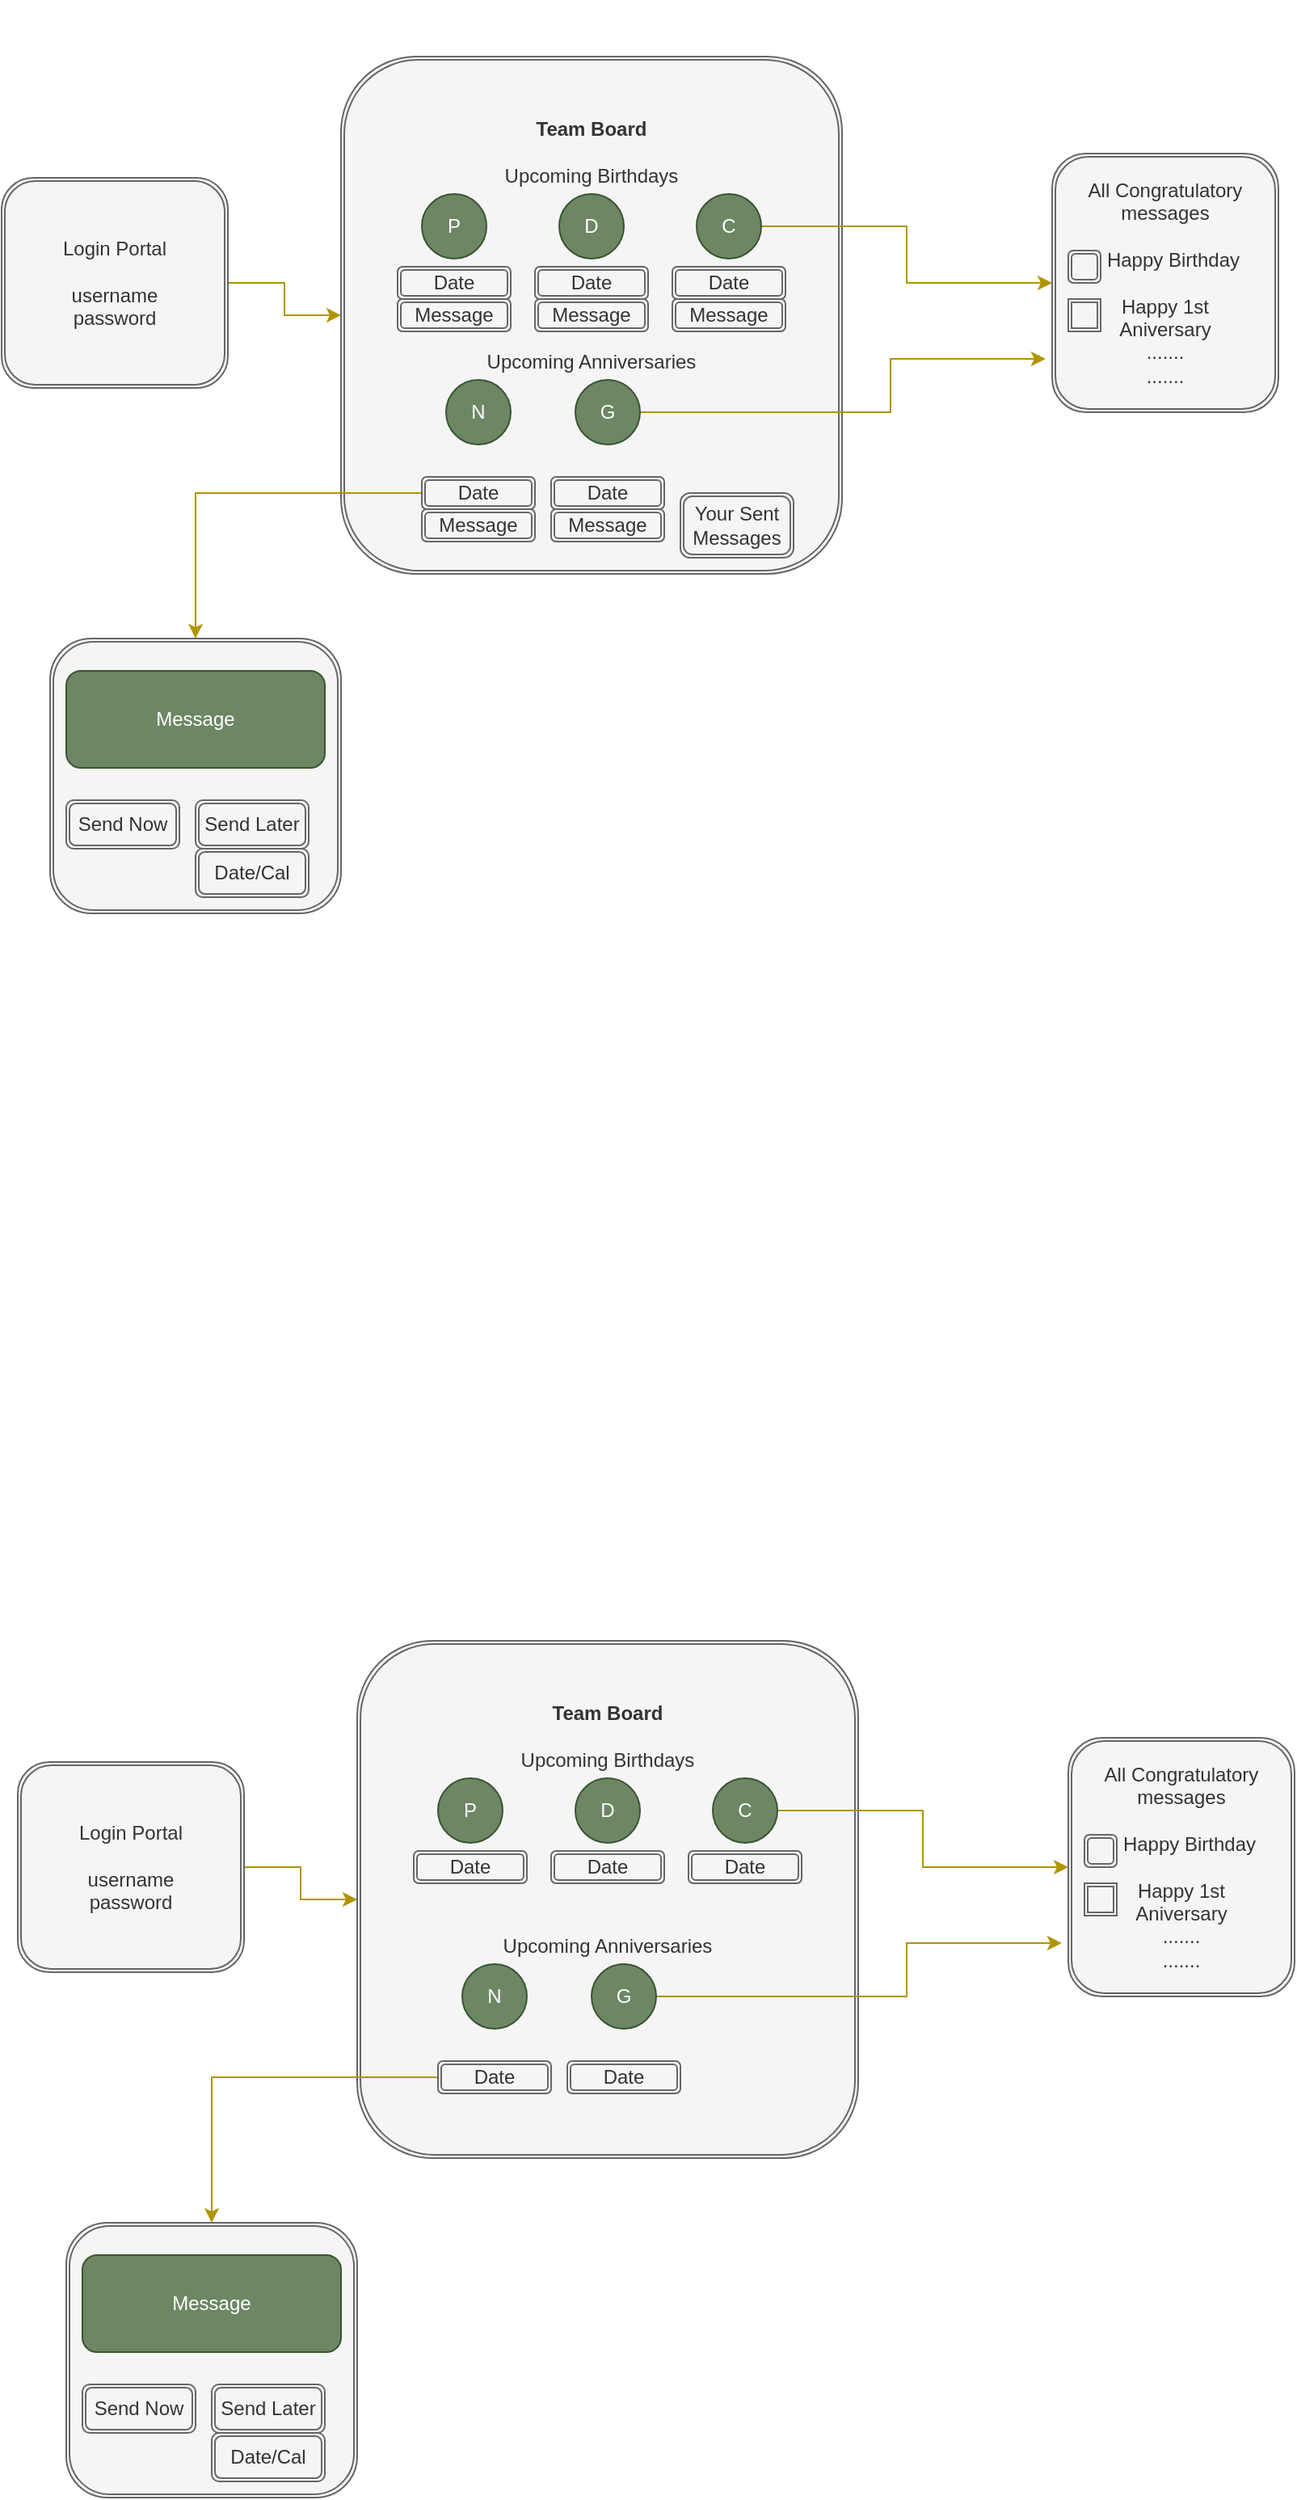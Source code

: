 <mxfile version="21.5.0" type="github">
  <diagram name="Page-1" id="fxDafucdL29lLGM7QGyY">
    <mxGraphModel dx="1026" dy="597" grid="1" gridSize="10" guides="1" tooltips="1" connect="1" arrows="1" fold="1" page="1" pageScale="1" pageWidth="850" pageHeight="1100" math="0" shadow="0">
      <root>
        <mxCell id="0" />
        <mxCell id="1" parent="0" />
        <mxCell id="RkuGG4i1Z3obvAiHPzJg-15" value="" style="edgeStyle=orthogonalEdgeStyle;rounded=0;orthogonalLoop=1;jettySize=auto;html=1;fillColor=#e3c800;strokeColor=#B09500;" edge="1" parent="1" source="SUSbd1eyr-Ai8PKLowZK-1" target="RkuGG4i1Z3obvAiHPzJg-3">
          <mxGeometry relative="1" as="geometry" />
        </mxCell>
        <mxCell id="SUSbd1eyr-Ai8PKLowZK-1" value="Login Portal&lt;br&gt;&lt;br&gt;username&lt;br&gt;password" style="shape=ext;double=1;rounded=1;whiteSpace=wrap;html=1;strokeColor=#666666;fillColor=#f5f5f5;fontColor=#333333;" parent="1" vertex="1">
          <mxGeometry x="20" y="245" width="140" height="130" as="geometry" />
        </mxCell>
        <mxCell id="RkuGG4i1Z3obvAiHPzJg-3" value="&lt;br&gt;&lt;br&gt;&lt;br&gt;&lt;br&gt;&lt;br&gt;&lt;b&gt;Team Board&lt;br&gt;&lt;br&gt;&lt;/b&gt;Upcoming Birthdays&lt;br style=&quot;--tw-border-spacing-x: 0; --tw-border-spacing-y: 0; --tw-translate-x: 0; --tw-translate-y: 0; --tw-rotate: 0; --tw-skew-x: 0; --tw-skew-y: 0; --tw-scale-x: 1; --tw-scale-y: 1; --tw-pan-x: ; --tw-pan-y: ; --tw-pinch-zoom: ; --tw-scroll-snap-strictness: proximity; --tw-ordinal: ; --tw-slashed-zero: ; --tw-numeric-figure: ; --tw-numeric-spacing: ; --tw-numeric-fraction: ; --tw-ring-inset: ; --tw-ring-offset-width: 0px; --tw-ring-offset-color: #fff; --tw-ring-color: rgb(59 130 246 / 0.5); --tw-ring-offset-shadow: 0 0 #0000; --tw-ring-shadow: 0 0 #0000; --tw-shadow: 0 0 #0000; --tw-shadow-colored: 0 0 #0000; --tw-blur: ; --tw-brightness: ; --tw-contrast: ; --tw-grayscale: ; --tw-hue-rotate: ; --tw-invert: ; --tw-saturate: ; --tw-sepia: ; --tw-drop-shadow: ; --tw-backdrop-blur: ; --tw-backdrop-brightness: ; --tw-backdrop-contrast: ; --tw-backdrop-grayscale: ; --tw-backdrop-hue-rotate: ; --tw-backdrop-invert: ; --tw-backdrop-opacity: ; --tw-backdrop-saturate: ; --tw-backdrop-sepia: ;&quot;&gt;&lt;br&gt;&lt;br&gt;&lt;br&gt;&lt;br&gt;&amp;nbsp; &amp;nbsp; &amp;nbsp; &amp;nbsp; &amp;nbsp; &amp;nbsp; &amp;nbsp; &amp;nbsp; &amp;nbsp; &amp;nbsp; &amp;nbsp; &amp;nbsp; &amp;nbsp; &amp;nbsp; &amp;nbsp; &amp;nbsp; &amp;nbsp; &amp;nbsp; &amp;nbsp; &amp;nbsp; &amp;nbsp; &lt;br&gt;&lt;br&gt;&lt;br&gt;Upcoming Anniversaries&lt;br&gt;&lt;br&gt;&lt;br&gt;&lt;br&gt;&lt;br style=&quot;--tw-border-spacing-x: 0; --tw-border-spacing-y: 0; --tw-translate-x: 0; --tw-translate-y: 0; --tw-rotate: 0; --tw-skew-x: 0; --tw-skew-y: 0; --tw-scale-x: 1; --tw-scale-y: 1; --tw-pan-x: ; --tw-pan-y: ; --tw-pinch-zoom: ; --tw-scroll-snap-strictness: proximity; --tw-ordinal: ; --tw-slashed-zero: ; --tw-numeric-figure: ; --tw-numeric-spacing: ; --tw-numeric-fraction: ; --tw-ring-inset: ; --tw-ring-offset-width: 0px; --tw-ring-offset-color: #fff; --tw-ring-color: rgb(59 130 246 / 0.5); --tw-ring-offset-shadow: 0 0 #0000; --tw-ring-shadow: 0 0 #0000; --tw-shadow: 0 0 #0000; --tw-shadow-colored: 0 0 #0000; --tw-blur: ; --tw-brightness: ; --tw-contrast: ; --tw-grayscale: ; --tw-hue-rotate: ; --tw-invert: ; --tw-saturate: ; --tw-sepia: ; --tw-drop-shadow: ; --tw-backdrop-blur: ; --tw-backdrop-brightness: ; --tw-backdrop-contrast: ; --tw-backdrop-grayscale: ; --tw-backdrop-hue-rotate: ; --tw-backdrop-invert: ; --tw-backdrop-opacity: ; --tw-backdrop-saturate: ; --tw-backdrop-sepia: ;&quot;&gt;&lt;br&gt;&lt;br&gt;&lt;br&gt;&lt;br&gt;&lt;br&gt;&lt;br&gt;&lt;br&gt;" style="shape=ext;double=1;rounded=1;whiteSpace=wrap;html=1;strokeColor=#666666;fillColor=#f5f5f5;fontColor=#333333;" vertex="1" parent="1">
          <mxGeometry x="230" y="170" width="310" height="320" as="geometry" />
        </mxCell>
        <mxCell id="RkuGG4i1Z3obvAiHPzJg-5" value="P" style="ellipse;whiteSpace=wrap;html=1;aspect=fixed;fillColor=#6d8764;fontColor=#ffffff;strokeColor=#3A5431;" vertex="1" parent="1">
          <mxGeometry x="280" y="255" width="40" height="40" as="geometry" />
        </mxCell>
        <mxCell id="RkuGG4i1Z3obvAiHPzJg-6" value="D" style="ellipse;whiteSpace=wrap;html=1;aspect=fixed;fillColor=#6d8764;fontColor=#ffffff;strokeColor=#3A5431;" vertex="1" parent="1">
          <mxGeometry x="365" y="255" width="40" height="40" as="geometry" />
        </mxCell>
        <mxCell id="RkuGG4i1Z3obvAiHPzJg-18" style="edgeStyle=orthogonalEdgeStyle;rounded=0;orthogonalLoop=1;jettySize=auto;html=1;entryX=0;entryY=0.5;entryDx=0;entryDy=0;fillColor=#e3c800;strokeColor=#B09500;" edge="1" parent="1" source="RkuGG4i1Z3obvAiHPzJg-7" target="RkuGG4i1Z3obvAiHPzJg-11">
          <mxGeometry relative="1" as="geometry" />
        </mxCell>
        <mxCell id="RkuGG4i1Z3obvAiHPzJg-7" value="C" style="ellipse;whiteSpace=wrap;html=1;aspect=fixed;fillColor=#6d8764;fontColor=#ffffff;strokeColor=#3A5431;" vertex="1" parent="1">
          <mxGeometry x="450" y="255" width="40" height="40" as="geometry" />
        </mxCell>
        <mxCell id="RkuGG4i1Z3obvAiHPzJg-9" value="N" style="ellipse;whiteSpace=wrap;html=1;aspect=fixed;fillColor=#6d8764;fontColor=#ffffff;strokeColor=#3A5431;" vertex="1" parent="1">
          <mxGeometry x="295" y="370" width="40" height="40" as="geometry" />
        </mxCell>
        <mxCell id="RkuGG4i1Z3obvAiHPzJg-21" style="edgeStyle=orthogonalEdgeStyle;rounded=0;orthogonalLoop=1;jettySize=auto;html=1;entryX=-0.029;entryY=0.794;entryDx=0;entryDy=0;entryPerimeter=0;fillColor=#e3c800;strokeColor=#B09500;" edge="1" parent="1" source="RkuGG4i1Z3obvAiHPzJg-10" target="RkuGG4i1Z3obvAiHPzJg-11">
          <mxGeometry relative="1" as="geometry">
            <Array as="points">
              <mxPoint x="570" y="390" />
              <mxPoint x="570" y="357" />
            </Array>
          </mxGeometry>
        </mxCell>
        <mxCell id="RkuGG4i1Z3obvAiHPzJg-10" value="G" style="ellipse;whiteSpace=wrap;html=1;aspect=fixed;fillColor=#6d8764;fontColor=#ffffff;strokeColor=#3A5431;" vertex="1" parent="1">
          <mxGeometry x="375" y="370" width="40" height="40" as="geometry" />
        </mxCell>
        <mxCell id="RkuGG4i1Z3obvAiHPzJg-11" value="All Congratulatory messages&lt;br&gt;&lt;br&gt;&amp;nbsp; &amp;nbsp;Happy Birthday&lt;br&gt;&lt;br&gt;&amp;nbsp; &amp;nbsp; &amp;nbsp; &amp;nbsp; &amp;nbsp; &amp;nbsp;Happy 1st&amp;nbsp; &amp;nbsp; &amp;nbsp; &amp;nbsp; &amp;nbsp; &amp;nbsp; &amp;nbsp; &amp;nbsp; &amp;nbsp; &amp;nbsp;Aniversary&amp;nbsp; &amp;nbsp; &amp;nbsp; &amp;nbsp;&lt;br&gt;.......&lt;br&gt;......." style="shape=ext;double=1;rounded=1;whiteSpace=wrap;html=1;strokeColor=#666666;fillColor=#f5f5f5;fontColor=#333333;" vertex="1" parent="1">
          <mxGeometry x="670" y="230" width="140" height="160" as="geometry" />
        </mxCell>
        <mxCell id="RkuGG4i1Z3obvAiHPzJg-22" value="" style="shape=ext;double=1;rounded=1;whiteSpace=wrap;html=1;strokeColor=#666666;fillColor=#f5f5f5;fontColor=#333333;arcSize=0;" vertex="1" parent="1">
          <mxGeometry x="680" y="320" width="20" height="20" as="geometry" />
        </mxCell>
        <mxCell id="RkuGG4i1Z3obvAiHPzJg-23" value="" style="shape=ext;double=1;rounded=1;whiteSpace=wrap;html=1;strokeColor=#666666;fillColor=#f5f5f5;fontColor=#333333;" vertex="1" parent="1">
          <mxGeometry x="680" y="290" width="20" height="20" as="geometry" />
        </mxCell>
        <mxCell id="RkuGG4i1Z3obvAiHPzJg-24" value="Date" style="shape=ext;double=1;rounded=1;whiteSpace=wrap;html=1;strokeColor=#666666;fillColor=#f5f5f5;fontColor=#333333;" vertex="1" parent="1">
          <mxGeometry x="360" y="430" width="70" height="20" as="geometry" />
        </mxCell>
        <mxCell id="RkuGG4i1Z3obvAiHPzJg-43" style="edgeStyle=orthogonalEdgeStyle;rounded=0;orthogonalLoop=1;jettySize=auto;html=1;fillColor=#e3c800;strokeColor=#B09500;" edge="1" parent="1" source="RkuGG4i1Z3obvAiHPzJg-25" target="RkuGG4i1Z3obvAiHPzJg-38">
          <mxGeometry relative="1" as="geometry" />
        </mxCell>
        <mxCell id="RkuGG4i1Z3obvAiHPzJg-25" value="Date" style="shape=ext;double=1;rounded=1;whiteSpace=wrap;html=1;strokeColor=#666666;fillColor=#f5f5f5;fontColor=#333333;" vertex="1" parent="1">
          <mxGeometry x="280" y="430" width="70" height="20" as="geometry" />
        </mxCell>
        <mxCell id="RkuGG4i1Z3obvAiHPzJg-27" value="Message&lt;br&gt;" style="shape=ext;double=1;rounded=1;whiteSpace=wrap;html=1;strokeColor=#666666;fillColor=#f5f5f5;fontColor=#333333;" vertex="1" parent="1">
          <mxGeometry x="350" y="320" width="70" height="20" as="geometry" />
        </mxCell>
        <mxCell id="RkuGG4i1Z3obvAiHPzJg-28" value="Message&lt;br&gt;" style="shape=ext;double=1;rounded=1;whiteSpace=wrap;html=1;strokeColor=#666666;fillColor=#f5f5f5;fontColor=#333333;" vertex="1" parent="1">
          <mxGeometry x="265" y="320" width="70" height="20" as="geometry" />
        </mxCell>
        <mxCell id="RkuGG4i1Z3obvAiHPzJg-26" value="Message&lt;br&gt;" style="shape=ext;double=1;rounded=1;whiteSpace=wrap;html=1;strokeColor=#666666;fillColor=#f5f5f5;fontColor=#333333;" vertex="1" parent="1">
          <mxGeometry x="435" y="320" width="70" height="20" as="geometry" />
        </mxCell>
        <mxCell id="RkuGG4i1Z3obvAiHPzJg-37" value="Your Sent Messages" style="shape=ext;double=1;rounded=1;whiteSpace=wrap;html=1;strokeColor=#666666;fillColor=#f5f5f5;fontColor=#333333;" vertex="1" parent="1">
          <mxGeometry x="440" y="440" width="70" height="40" as="geometry" />
        </mxCell>
        <mxCell id="RkuGG4i1Z3obvAiHPzJg-38" value="" style="shape=ext;double=1;rounded=1;whiteSpace=wrap;html=1;strokeColor=#666666;fillColor=#f5f5f5;fontColor=#333333;" vertex="1" parent="1">
          <mxGeometry x="50" y="530" width="180" height="170" as="geometry" />
        </mxCell>
        <mxCell id="RkuGG4i1Z3obvAiHPzJg-39" value="Message" style="rounded=1;whiteSpace=wrap;html=1;fillColor=#6d8764;fontColor=#ffffff;strokeColor=#3A5431;" vertex="1" parent="1">
          <mxGeometry x="60" y="550" width="160" height="60" as="geometry" />
        </mxCell>
        <mxCell id="RkuGG4i1Z3obvAiHPzJg-40" value="Send Now" style="shape=ext;double=1;rounded=1;whiteSpace=wrap;html=1;strokeColor=#666666;fillColor=#f5f5f5;fontColor=#333333;" vertex="1" parent="1">
          <mxGeometry x="60" y="630" width="70" height="30" as="geometry" />
        </mxCell>
        <mxCell id="RkuGG4i1Z3obvAiHPzJg-41" value="Send Later" style="shape=ext;double=1;rounded=1;whiteSpace=wrap;html=1;strokeColor=#666666;fillColor=#f5f5f5;fontColor=#333333;" vertex="1" parent="1">
          <mxGeometry x="140" y="630" width="70" height="30" as="geometry" />
        </mxCell>
        <mxCell id="RkuGG4i1Z3obvAiHPzJg-42" value="Date/Cal" style="shape=ext;double=1;rounded=1;whiteSpace=wrap;html=1;strokeColor=#666666;fillColor=#f5f5f5;fontColor=#333333;" vertex="1" parent="1">
          <mxGeometry x="140" y="660" width="70" height="30" as="geometry" />
        </mxCell>
        <mxCell id="RkuGG4i1Z3obvAiHPzJg-45" value="Date" style="shape=ext;double=1;rounded=1;whiteSpace=wrap;html=1;strokeColor=#666666;fillColor=#f5f5f5;fontColor=#333333;" vertex="1" parent="1">
          <mxGeometry x="435" y="300" width="70" height="20" as="geometry" />
        </mxCell>
        <mxCell id="RkuGG4i1Z3obvAiHPzJg-46" value="Date" style="shape=ext;double=1;rounded=1;whiteSpace=wrap;html=1;strokeColor=#666666;fillColor=#f5f5f5;fontColor=#333333;" vertex="1" parent="1">
          <mxGeometry x="350" y="300" width="70" height="20" as="geometry" />
        </mxCell>
        <mxCell id="RkuGG4i1Z3obvAiHPzJg-47" value="Date" style="shape=ext;double=1;rounded=1;whiteSpace=wrap;html=1;strokeColor=#666666;fillColor=#f5f5f5;fontColor=#333333;" vertex="1" parent="1">
          <mxGeometry x="265" y="300" width="70" height="20" as="geometry" />
        </mxCell>
        <mxCell id="RkuGG4i1Z3obvAiHPzJg-48" value="Message&lt;br&gt;" style="shape=ext;double=1;rounded=1;whiteSpace=wrap;html=1;strokeColor=#666666;fillColor=#f5f5f5;fontColor=#333333;" vertex="1" parent="1">
          <mxGeometry x="280" y="450" width="70" height="20" as="geometry" />
        </mxCell>
        <mxCell id="RkuGG4i1Z3obvAiHPzJg-49" value="Message&lt;br&gt;" style="shape=ext;double=1;rounded=1;whiteSpace=wrap;html=1;strokeColor=#666666;fillColor=#f5f5f5;fontColor=#333333;" vertex="1" parent="1">
          <mxGeometry x="360" y="450" width="70" height="20" as="geometry" />
        </mxCell>
        <mxCell id="RkuGG4i1Z3obvAiHPzJg-51" value="" style="edgeStyle=orthogonalEdgeStyle;rounded=0;orthogonalLoop=1;jettySize=auto;html=1;fillColor=#e3c800;strokeColor=#B09500;" edge="1" parent="1" source="RkuGG4i1Z3obvAiHPzJg-52" target="RkuGG4i1Z3obvAiHPzJg-53">
          <mxGeometry relative="1" as="geometry" />
        </mxCell>
        <mxCell id="RkuGG4i1Z3obvAiHPzJg-52" value="Login Portal&lt;br&gt;&lt;br&gt;username&lt;br&gt;password" style="shape=ext;double=1;rounded=1;whiteSpace=wrap;html=1;strokeColor=#666666;fillColor=#f5f5f5;fontColor=#333333;" vertex="1" parent="1">
          <mxGeometry x="30" y="1225" width="140" height="130" as="geometry" />
        </mxCell>
        <mxCell id="RkuGG4i1Z3obvAiHPzJg-53" value="&lt;br&gt;&lt;br&gt;&lt;br&gt;&lt;br&gt;&lt;br&gt;&lt;b&gt;Team Board&lt;br&gt;&lt;br&gt;&lt;/b&gt;Upcoming Birthdays&lt;br style=&quot;--tw-border-spacing-x: 0; --tw-border-spacing-y: 0; --tw-translate-x: 0; --tw-translate-y: 0; --tw-rotate: 0; --tw-skew-x: 0; --tw-skew-y: 0; --tw-scale-x: 1; --tw-scale-y: 1; --tw-pan-x: ; --tw-pan-y: ; --tw-pinch-zoom: ; --tw-scroll-snap-strictness: proximity; --tw-ordinal: ; --tw-slashed-zero: ; --tw-numeric-figure: ; --tw-numeric-spacing: ; --tw-numeric-fraction: ; --tw-ring-inset: ; --tw-ring-offset-width: 0px; --tw-ring-offset-color: #fff; --tw-ring-color: rgb(59 130 246 / 0.5); --tw-ring-offset-shadow: 0 0 #0000; --tw-ring-shadow: 0 0 #0000; --tw-shadow: 0 0 #0000; --tw-shadow-colored: 0 0 #0000; --tw-blur: ; --tw-brightness: ; --tw-contrast: ; --tw-grayscale: ; --tw-hue-rotate: ; --tw-invert: ; --tw-saturate: ; --tw-sepia: ; --tw-drop-shadow: ; --tw-backdrop-blur: ; --tw-backdrop-brightness: ; --tw-backdrop-contrast: ; --tw-backdrop-grayscale: ; --tw-backdrop-hue-rotate: ; --tw-backdrop-invert: ; --tw-backdrop-opacity: ; --tw-backdrop-saturate: ; --tw-backdrop-sepia: ;&quot;&gt;&lt;br&gt;&lt;br&gt;&lt;br&gt;&lt;br&gt;&amp;nbsp; &amp;nbsp; &amp;nbsp; &amp;nbsp; &amp;nbsp; &amp;nbsp; &amp;nbsp; &amp;nbsp; &amp;nbsp; &amp;nbsp; &amp;nbsp; &amp;nbsp; &amp;nbsp; &amp;nbsp; &amp;nbsp; &amp;nbsp; &amp;nbsp; &amp;nbsp; &amp;nbsp; &amp;nbsp; &amp;nbsp; &lt;br&gt;&lt;br&gt;&lt;br&gt;Upcoming Anniversaries&lt;br&gt;&lt;br&gt;&lt;br&gt;&lt;br&gt;&lt;br style=&quot;--tw-border-spacing-x: 0; --tw-border-spacing-y: 0; --tw-translate-x: 0; --tw-translate-y: 0; --tw-rotate: 0; --tw-skew-x: 0; --tw-skew-y: 0; --tw-scale-x: 1; --tw-scale-y: 1; --tw-pan-x: ; --tw-pan-y: ; --tw-pinch-zoom: ; --tw-scroll-snap-strictness: proximity; --tw-ordinal: ; --tw-slashed-zero: ; --tw-numeric-figure: ; --tw-numeric-spacing: ; --tw-numeric-fraction: ; --tw-ring-inset: ; --tw-ring-offset-width: 0px; --tw-ring-offset-color: #fff; --tw-ring-color: rgb(59 130 246 / 0.5); --tw-ring-offset-shadow: 0 0 #0000; --tw-ring-shadow: 0 0 #0000; --tw-shadow: 0 0 #0000; --tw-shadow-colored: 0 0 #0000; --tw-blur: ; --tw-brightness: ; --tw-contrast: ; --tw-grayscale: ; --tw-hue-rotate: ; --tw-invert: ; --tw-saturate: ; --tw-sepia: ; --tw-drop-shadow: ; --tw-backdrop-blur: ; --tw-backdrop-brightness: ; --tw-backdrop-contrast: ; --tw-backdrop-grayscale: ; --tw-backdrop-hue-rotate: ; --tw-backdrop-invert: ; --tw-backdrop-opacity: ; --tw-backdrop-saturate: ; --tw-backdrop-sepia: ;&quot;&gt;&lt;br&gt;&lt;br&gt;&lt;br&gt;&lt;br&gt;&lt;br&gt;&lt;br&gt;&lt;br&gt;" style="shape=ext;double=1;rounded=1;whiteSpace=wrap;html=1;strokeColor=#666666;fillColor=#f5f5f5;fontColor=#333333;" vertex="1" parent="1">
          <mxGeometry x="240" y="1150" width="310" height="320" as="geometry" />
        </mxCell>
        <mxCell id="RkuGG4i1Z3obvAiHPzJg-54" value="P" style="ellipse;whiteSpace=wrap;html=1;aspect=fixed;fillColor=#6d8764;fontColor=#ffffff;strokeColor=#3A5431;" vertex="1" parent="1">
          <mxGeometry x="290" y="1235" width="40" height="40" as="geometry" />
        </mxCell>
        <mxCell id="RkuGG4i1Z3obvAiHPzJg-55" value="D" style="ellipse;whiteSpace=wrap;html=1;aspect=fixed;fillColor=#6d8764;fontColor=#ffffff;strokeColor=#3A5431;" vertex="1" parent="1">
          <mxGeometry x="375" y="1235" width="40" height="40" as="geometry" />
        </mxCell>
        <mxCell id="RkuGG4i1Z3obvAiHPzJg-56" style="edgeStyle=orthogonalEdgeStyle;rounded=0;orthogonalLoop=1;jettySize=auto;html=1;entryX=0;entryY=0.5;entryDx=0;entryDy=0;fillColor=#e3c800;strokeColor=#B09500;" edge="1" parent="1" source="RkuGG4i1Z3obvAiHPzJg-57" target="RkuGG4i1Z3obvAiHPzJg-61">
          <mxGeometry relative="1" as="geometry" />
        </mxCell>
        <mxCell id="RkuGG4i1Z3obvAiHPzJg-57" value="C" style="ellipse;whiteSpace=wrap;html=1;aspect=fixed;fillColor=#6d8764;fontColor=#ffffff;strokeColor=#3A5431;" vertex="1" parent="1">
          <mxGeometry x="460" y="1235" width="40" height="40" as="geometry" />
        </mxCell>
        <mxCell id="RkuGG4i1Z3obvAiHPzJg-58" value="N" style="ellipse;whiteSpace=wrap;html=1;aspect=fixed;fillColor=#6d8764;fontColor=#ffffff;strokeColor=#3A5431;" vertex="1" parent="1">
          <mxGeometry x="305" y="1350" width="40" height="40" as="geometry" />
        </mxCell>
        <mxCell id="RkuGG4i1Z3obvAiHPzJg-59" style="edgeStyle=orthogonalEdgeStyle;rounded=0;orthogonalLoop=1;jettySize=auto;html=1;entryX=-0.029;entryY=0.794;entryDx=0;entryDy=0;entryPerimeter=0;fillColor=#e3c800;strokeColor=#B09500;" edge="1" parent="1" source="RkuGG4i1Z3obvAiHPzJg-60" target="RkuGG4i1Z3obvAiHPzJg-61">
          <mxGeometry relative="1" as="geometry">
            <Array as="points">
              <mxPoint x="580" y="1370" />
              <mxPoint x="580" y="1337" />
            </Array>
          </mxGeometry>
        </mxCell>
        <mxCell id="RkuGG4i1Z3obvAiHPzJg-60" value="G" style="ellipse;whiteSpace=wrap;html=1;aspect=fixed;fillColor=#6d8764;fontColor=#ffffff;strokeColor=#3A5431;" vertex="1" parent="1">
          <mxGeometry x="385" y="1350" width="40" height="40" as="geometry" />
        </mxCell>
        <mxCell id="RkuGG4i1Z3obvAiHPzJg-61" value="All Congratulatory messages&lt;br&gt;&lt;br&gt;&amp;nbsp; &amp;nbsp;Happy Birthday&lt;br&gt;&lt;br&gt;&amp;nbsp; &amp;nbsp; &amp;nbsp; &amp;nbsp; &amp;nbsp; &amp;nbsp;Happy 1st&amp;nbsp; &amp;nbsp; &amp;nbsp; &amp;nbsp; &amp;nbsp; &amp;nbsp; &amp;nbsp; &amp;nbsp; &amp;nbsp; &amp;nbsp;Aniversary&amp;nbsp; &amp;nbsp; &amp;nbsp; &amp;nbsp;&lt;br&gt;.......&lt;br&gt;......." style="shape=ext;double=1;rounded=1;whiteSpace=wrap;html=1;strokeColor=#666666;fillColor=#f5f5f5;fontColor=#333333;" vertex="1" parent="1">
          <mxGeometry x="680" y="1210" width="140" height="160" as="geometry" />
        </mxCell>
        <mxCell id="RkuGG4i1Z3obvAiHPzJg-62" value="" style="shape=ext;double=1;rounded=1;whiteSpace=wrap;html=1;strokeColor=#666666;fillColor=#f5f5f5;fontColor=#333333;arcSize=0;" vertex="1" parent="1">
          <mxGeometry x="690" y="1300" width="20" height="20" as="geometry" />
        </mxCell>
        <mxCell id="RkuGG4i1Z3obvAiHPzJg-63" value="" style="shape=ext;double=1;rounded=1;whiteSpace=wrap;html=1;strokeColor=#666666;fillColor=#f5f5f5;fontColor=#333333;" vertex="1" parent="1">
          <mxGeometry x="690" y="1270" width="20" height="20" as="geometry" />
        </mxCell>
        <mxCell id="RkuGG4i1Z3obvAiHPzJg-64" value="Date" style="shape=ext;double=1;rounded=1;whiteSpace=wrap;html=1;strokeColor=#666666;fillColor=#f5f5f5;fontColor=#333333;" vertex="1" parent="1">
          <mxGeometry x="370" y="1410" width="70" height="20" as="geometry" />
        </mxCell>
        <mxCell id="RkuGG4i1Z3obvAiHPzJg-65" style="edgeStyle=orthogonalEdgeStyle;rounded=0;orthogonalLoop=1;jettySize=auto;html=1;fillColor=#e3c800;strokeColor=#B09500;" edge="1" parent="1" source="RkuGG4i1Z3obvAiHPzJg-66" target="RkuGG4i1Z3obvAiHPzJg-71">
          <mxGeometry relative="1" as="geometry" />
        </mxCell>
        <mxCell id="RkuGG4i1Z3obvAiHPzJg-66" value="Date" style="shape=ext;double=1;rounded=1;whiteSpace=wrap;html=1;strokeColor=#666666;fillColor=#f5f5f5;fontColor=#333333;" vertex="1" parent="1">
          <mxGeometry x="290" y="1410" width="70" height="20" as="geometry" />
        </mxCell>
        <mxCell id="RkuGG4i1Z3obvAiHPzJg-71" value="" style="shape=ext;double=1;rounded=1;whiteSpace=wrap;html=1;strokeColor=#666666;fillColor=#f5f5f5;fontColor=#333333;" vertex="1" parent="1">
          <mxGeometry x="60" y="1510" width="180" height="170" as="geometry" />
        </mxCell>
        <mxCell id="RkuGG4i1Z3obvAiHPzJg-72" value="Message" style="rounded=1;whiteSpace=wrap;html=1;fillColor=#6d8764;fontColor=#ffffff;strokeColor=#3A5431;" vertex="1" parent="1">
          <mxGeometry x="70" y="1530" width="160" height="60" as="geometry" />
        </mxCell>
        <mxCell id="RkuGG4i1Z3obvAiHPzJg-73" value="Send Now" style="shape=ext;double=1;rounded=1;whiteSpace=wrap;html=1;strokeColor=#666666;fillColor=#f5f5f5;fontColor=#333333;" vertex="1" parent="1">
          <mxGeometry x="70" y="1610" width="70" height="30" as="geometry" />
        </mxCell>
        <mxCell id="RkuGG4i1Z3obvAiHPzJg-74" value="Send Later" style="shape=ext;double=1;rounded=1;whiteSpace=wrap;html=1;strokeColor=#666666;fillColor=#f5f5f5;fontColor=#333333;" vertex="1" parent="1">
          <mxGeometry x="150" y="1610" width="70" height="30" as="geometry" />
        </mxCell>
        <mxCell id="RkuGG4i1Z3obvAiHPzJg-75" value="Date/Cal" style="shape=ext;double=1;rounded=1;whiteSpace=wrap;html=1;strokeColor=#666666;fillColor=#f5f5f5;fontColor=#333333;" vertex="1" parent="1">
          <mxGeometry x="150" y="1640" width="70" height="30" as="geometry" />
        </mxCell>
        <mxCell id="RkuGG4i1Z3obvAiHPzJg-76" value="Date" style="shape=ext;double=1;rounded=1;whiteSpace=wrap;html=1;strokeColor=#666666;fillColor=#f5f5f5;fontColor=#333333;" vertex="1" parent="1">
          <mxGeometry x="445" y="1280" width="70" height="20" as="geometry" />
        </mxCell>
        <mxCell id="RkuGG4i1Z3obvAiHPzJg-77" value="Date" style="shape=ext;double=1;rounded=1;whiteSpace=wrap;html=1;strokeColor=#666666;fillColor=#f5f5f5;fontColor=#333333;" vertex="1" parent="1">
          <mxGeometry x="360" y="1280" width="70" height="20" as="geometry" />
        </mxCell>
        <mxCell id="RkuGG4i1Z3obvAiHPzJg-78" value="Date" style="shape=ext;double=1;rounded=1;whiteSpace=wrap;html=1;strokeColor=#666666;fillColor=#f5f5f5;fontColor=#333333;" vertex="1" parent="1">
          <mxGeometry x="275" y="1280" width="70" height="20" as="geometry" />
        </mxCell>
      </root>
    </mxGraphModel>
  </diagram>
</mxfile>
